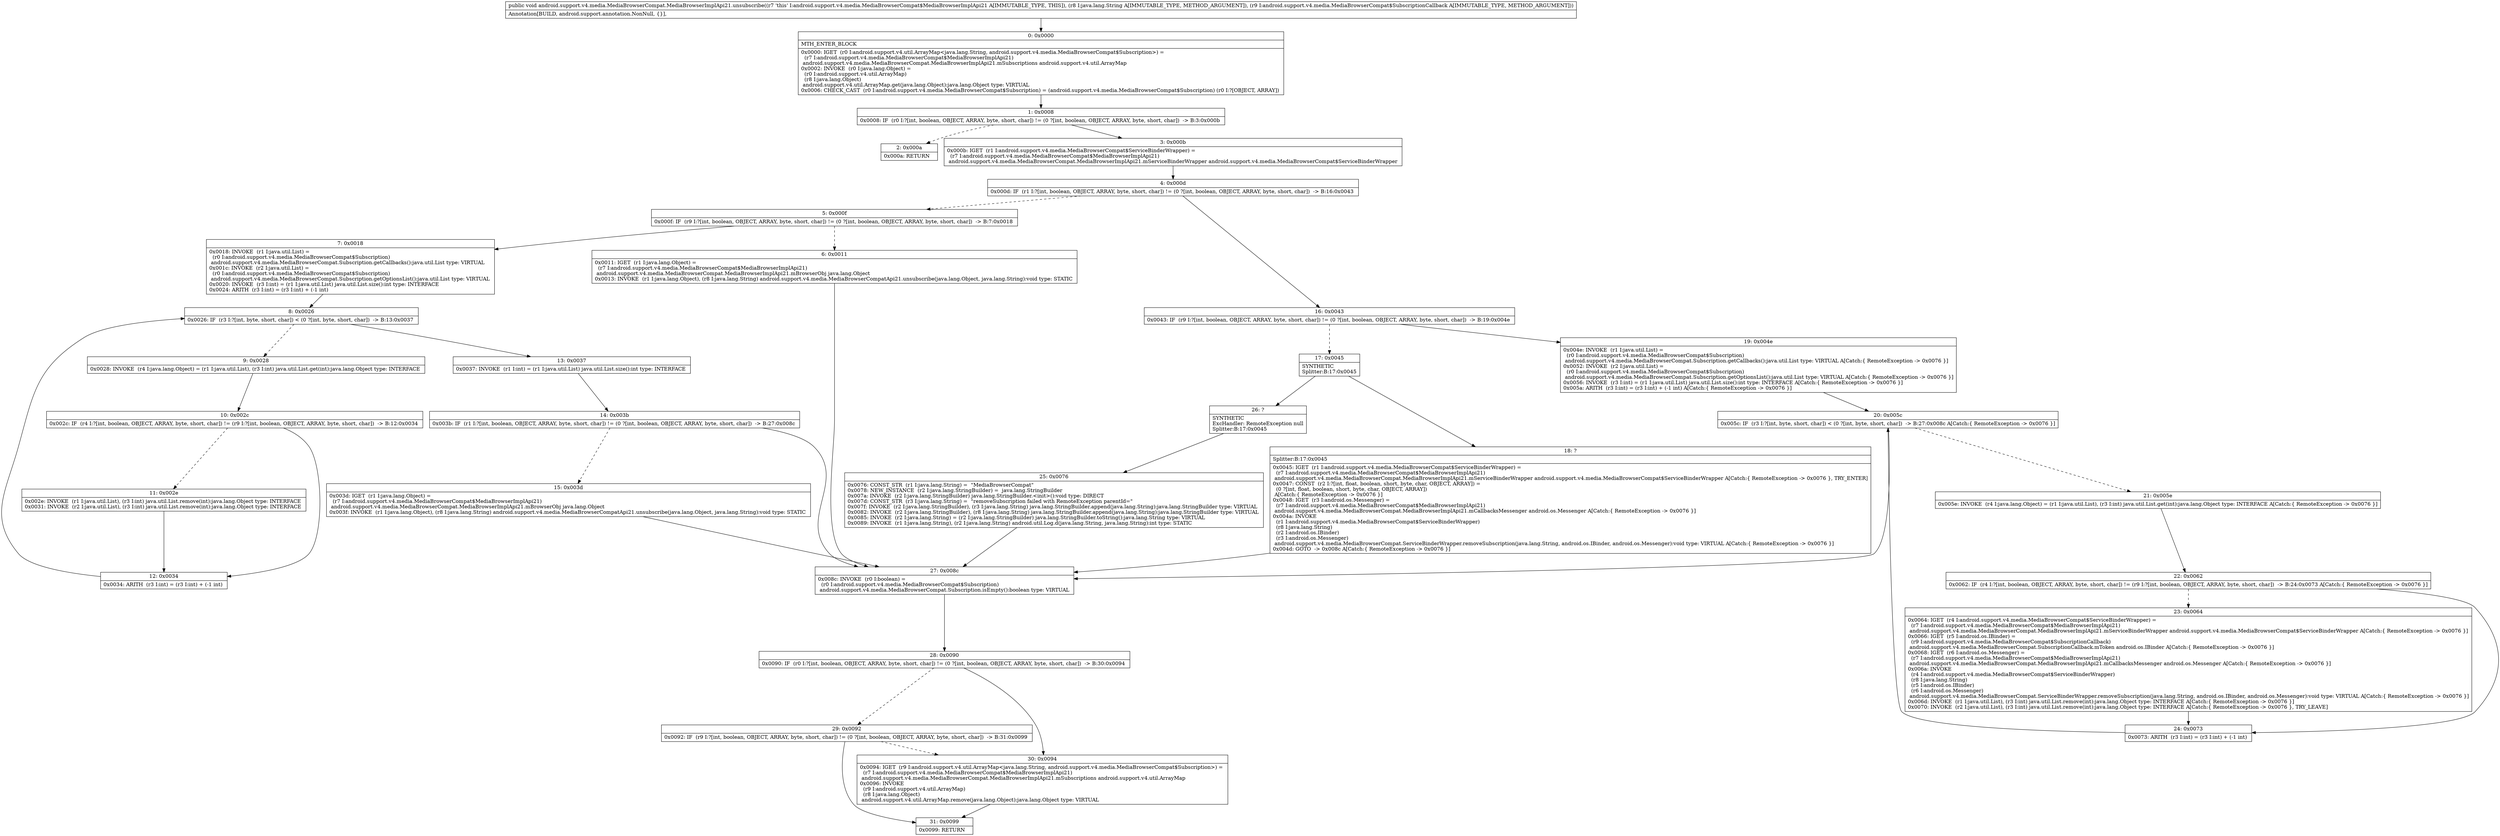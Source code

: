 digraph "CFG forandroid.support.v4.media.MediaBrowserCompat.MediaBrowserImplApi21.unsubscribe(Ljava\/lang\/String;Landroid\/support\/v4\/media\/MediaBrowserCompat$SubscriptionCallback;)V" {
Node_0 [shape=record,label="{0\:\ 0x0000|MTH_ENTER_BLOCK\l|0x0000: IGET  (r0 I:android.support.v4.util.ArrayMap\<java.lang.String, android.support.v4.media.MediaBrowserCompat$Subscription\>) = \l  (r7 I:android.support.v4.media.MediaBrowserCompat$MediaBrowserImplApi21)\l android.support.v4.media.MediaBrowserCompat.MediaBrowserImplApi21.mSubscriptions android.support.v4.util.ArrayMap \l0x0002: INVOKE  (r0 I:java.lang.Object) = \l  (r0 I:android.support.v4.util.ArrayMap)\l  (r8 I:java.lang.Object)\l android.support.v4.util.ArrayMap.get(java.lang.Object):java.lang.Object type: VIRTUAL \l0x0006: CHECK_CAST  (r0 I:android.support.v4.media.MediaBrowserCompat$Subscription) = (android.support.v4.media.MediaBrowserCompat$Subscription) (r0 I:?[OBJECT, ARRAY]) \l}"];
Node_1 [shape=record,label="{1\:\ 0x0008|0x0008: IF  (r0 I:?[int, boolean, OBJECT, ARRAY, byte, short, char]) != (0 ?[int, boolean, OBJECT, ARRAY, byte, short, char])  \-\> B:3:0x000b \l}"];
Node_2 [shape=record,label="{2\:\ 0x000a|0x000a: RETURN   \l}"];
Node_3 [shape=record,label="{3\:\ 0x000b|0x000b: IGET  (r1 I:android.support.v4.media.MediaBrowserCompat$ServiceBinderWrapper) = \l  (r7 I:android.support.v4.media.MediaBrowserCompat$MediaBrowserImplApi21)\l android.support.v4.media.MediaBrowserCompat.MediaBrowserImplApi21.mServiceBinderWrapper android.support.v4.media.MediaBrowserCompat$ServiceBinderWrapper \l}"];
Node_4 [shape=record,label="{4\:\ 0x000d|0x000d: IF  (r1 I:?[int, boolean, OBJECT, ARRAY, byte, short, char]) != (0 ?[int, boolean, OBJECT, ARRAY, byte, short, char])  \-\> B:16:0x0043 \l}"];
Node_5 [shape=record,label="{5\:\ 0x000f|0x000f: IF  (r9 I:?[int, boolean, OBJECT, ARRAY, byte, short, char]) != (0 ?[int, boolean, OBJECT, ARRAY, byte, short, char])  \-\> B:7:0x0018 \l}"];
Node_6 [shape=record,label="{6\:\ 0x0011|0x0011: IGET  (r1 I:java.lang.Object) = \l  (r7 I:android.support.v4.media.MediaBrowserCompat$MediaBrowserImplApi21)\l android.support.v4.media.MediaBrowserCompat.MediaBrowserImplApi21.mBrowserObj java.lang.Object \l0x0013: INVOKE  (r1 I:java.lang.Object), (r8 I:java.lang.String) android.support.v4.media.MediaBrowserCompatApi21.unsubscribe(java.lang.Object, java.lang.String):void type: STATIC \l}"];
Node_7 [shape=record,label="{7\:\ 0x0018|0x0018: INVOKE  (r1 I:java.util.List) = \l  (r0 I:android.support.v4.media.MediaBrowserCompat$Subscription)\l android.support.v4.media.MediaBrowserCompat.Subscription.getCallbacks():java.util.List type: VIRTUAL \l0x001c: INVOKE  (r2 I:java.util.List) = \l  (r0 I:android.support.v4.media.MediaBrowserCompat$Subscription)\l android.support.v4.media.MediaBrowserCompat.Subscription.getOptionsList():java.util.List type: VIRTUAL \l0x0020: INVOKE  (r3 I:int) = (r1 I:java.util.List) java.util.List.size():int type: INTERFACE \l0x0024: ARITH  (r3 I:int) = (r3 I:int) + (\-1 int) \l}"];
Node_8 [shape=record,label="{8\:\ 0x0026|0x0026: IF  (r3 I:?[int, byte, short, char]) \< (0 ?[int, byte, short, char])  \-\> B:13:0x0037 \l}"];
Node_9 [shape=record,label="{9\:\ 0x0028|0x0028: INVOKE  (r4 I:java.lang.Object) = (r1 I:java.util.List), (r3 I:int) java.util.List.get(int):java.lang.Object type: INTERFACE \l}"];
Node_10 [shape=record,label="{10\:\ 0x002c|0x002c: IF  (r4 I:?[int, boolean, OBJECT, ARRAY, byte, short, char]) != (r9 I:?[int, boolean, OBJECT, ARRAY, byte, short, char])  \-\> B:12:0x0034 \l}"];
Node_11 [shape=record,label="{11\:\ 0x002e|0x002e: INVOKE  (r1 I:java.util.List), (r3 I:int) java.util.List.remove(int):java.lang.Object type: INTERFACE \l0x0031: INVOKE  (r2 I:java.util.List), (r3 I:int) java.util.List.remove(int):java.lang.Object type: INTERFACE \l}"];
Node_12 [shape=record,label="{12\:\ 0x0034|0x0034: ARITH  (r3 I:int) = (r3 I:int) + (\-1 int) \l}"];
Node_13 [shape=record,label="{13\:\ 0x0037|0x0037: INVOKE  (r1 I:int) = (r1 I:java.util.List) java.util.List.size():int type: INTERFACE \l}"];
Node_14 [shape=record,label="{14\:\ 0x003b|0x003b: IF  (r1 I:?[int, boolean, OBJECT, ARRAY, byte, short, char]) != (0 ?[int, boolean, OBJECT, ARRAY, byte, short, char])  \-\> B:27:0x008c \l}"];
Node_15 [shape=record,label="{15\:\ 0x003d|0x003d: IGET  (r1 I:java.lang.Object) = \l  (r7 I:android.support.v4.media.MediaBrowserCompat$MediaBrowserImplApi21)\l android.support.v4.media.MediaBrowserCompat.MediaBrowserImplApi21.mBrowserObj java.lang.Object \l0x003f: INVOKE  (r1 I:java.lang.Object), (r8 I:java.lang.String) android.support.v4.media.MediaBrowserCompatApi21.unsubscribe(java.lang.Object, java.lang.String):void type: STATIC \l}"];
Node_16 [shape=record,label="{16\:\ 0x0043|0x0043: IF  (r9 I:?[int, boolean, OBJECT, ARRAY, byte, short, char]) != (0 ?[int, boolean, OBJECT, ARRAY, byte, short, char])  \-\> B:19:0x004e \l}"];
Node_17 [shape=record,label="{17\:\ 0x0045|SYNTHETIC\lSplitter:B:17:0x0045\l}"];
Node_18 [shape=record,label="{18\:\ ?|Splitter:B:17:0x0045\l|0x0045: IGET  (r1 I:android.support.v4.media.MediaBrowserCompat$ServiceBinderWrapper) = \l  (r7 I:android.support.v4.media.MediaBrowserCompat$MediaBrowserImplApi21)\l android.support.v4.media.MediaBrowserCompat.MediaBrowserImplApi21.mServiceBinderWrapper android.support.v4.media.MediaBrowserCompat$ServiceBinderWrapper A[Catch:\{ RemoteException \-\> 0x0076 \}, TRY_ENTER]\l0x0047: CONST  (r2 I:?[int, float, boolean, short, byte, char, OBJECT, ARRAY]) = \l  (0 ?[int, float, boolean, short, byte, char, OBJECT, ARRAY])\l A[Catch:\{ RemoteException \-\> 0x0076 \}]\l0x0048: IGET  (r3 I:android.os.Messenger) = \l  (r7 I:android.support.v4.media.MediaBrowserCompat$MediaBrowserImplApi21)\l android.support.v4.media.MediaBrowserCompat.MediaBrowserImplApi21.mCallbacksMessenger android.os.Messenger A[Catch:\{ RemoteException \-\> 0x0076 \}]\l0x004a: INVOKE  \l  (r1 I:android.support.v4.media.MediaBrowserCompat$ServiceBinderWrapper)\l  (r8 I:java.lang.String)\l  (r2 I:android.os.IBinder)\l  (r3 I:android.os.Messenger)\l android.support.v4.media.MediaBrowserCompat.ServiceBinderWrapper.removeSubscription(java.lang.String, android.os.IBinder, android.os.Messenger):void type: VIRTUAL A[Catch:\{ RemoteException \-\> 0x0076 \}]\l0x004d: GOTO  \-\> 0x008c A[Catch:\{ RemoteException \-\> 0x0076 \}]\l}"];
Node_19 [shape=record,label="{19\:\ 0x004e|0x004e: INVOKE  (r1 I:java.util.List) = \l  (r0 I:android.support.v4.media.MediaBrowserCompat$Subscription)\l android.support.v4.media.MediaBrowserCompat.Subscription.getCallbacks():java.util.List type: VIRTUAL A[Catch:\{ RemoteException \-\> 0x0076 \}]\l0x0052: INVOKE  (r2 I:java.util.List) = \l  (r0 I:android.support.v4.media.MediaBrowserCompat$Subscription)\l android.support.v4.media.MediaBrowserCompat.Subscription.getOptionsList():java.util.List type: VIRTUAL A[Catch:\{ RemoteException \-\> 0x0076 \}]\l0x0056: INVOKE  (r3 I:int) = (r1 I:java.util.List) java.util.List.size():int type: INTERFACE A[Catch:\{ RemoteException \-\> 0x0076 \}]\l0x005a: ARITH  (r3 I:int) = (r3 I:int) + (\-1 int) A[Catch:\{ RemoteException \-\> 0x0076 \}]\l}"];
Node_20 [shape=record,label="{20\:\ 0x005c|0x005c: IF  (r3 I:?[int, byte, short, char]) \< (0 ?[int, byte, short, char])  \-\> B:27:0x008c A[Catch:\{ RemoteException \-\> 0x0076 \}]\l}"];
Node_21 [shape=record,label="{21\:\ 0x005e|0x005e: INVOKE  (r4 I:java.lang.Object) = (r1 I:java.util.List), (r3 I:int) java.util.List.get(int):java.lang.Object type: INTERFACE A[Catch:\{ RemoteException \-\> 0x0076 \}]\l}"];
Node_22 [shape=record,label="{22\:\ 0x0062|0x0062: IF  (r4 I:?[int, boolean, OBJECT, ARRAY, byte, short, char]) != (r9 I:?[int, boolean, OBJECT, ARRAY, byte, short, char])  \-\> B:24:0x0073 A[Catch:\{ RemoteException \-\> 0x0076 \}]\l}"];
Node_23 [shape=record,label="{23\:\ 0x0064|0x0064: IGET  (r4 I:android.support.v4.media.MediaBrowserCompat$ServiceBinderWrapper) = \l  (r7 I:android.support.v4.media.MediaBrowserCompat$MediaBrowserImplApi21)\l android.support.v4.media.MediaBrowserCompat.MediaBrowserImplApi21.mServiceBinderWrapper android.support.v4.media.MediaBrowserCompat$ServiceBinderWrapper A[Catch:\{ RemoteException \-\> 0x0076 \}]\l0x0066: IGET  (r5 I:android.os.IBinder) = \l  (r9 I:android.support.v4.media.MediaBrowserCompat$SubscriptionCallback)\l android.support.v4.media.MediaBrowserCompat.SubscriptionCallback.mToken android.os.IBinder A[Catch:\{ RemoteException \-\> 0x0076 \}]\l0x0068: IGET  (r6 I:android.os.Messenger) = \l  (r7 I:android.support.v4.media.MediaBrowserCompat$MediaBrowserImplApi21)\l android.support.v4.media.MediaBrowserCompat.MediaBrowserImplApi21.mCallbacksMessenger android.os.Messenger A[Catch:\{ RemoteException \-\> 0x0076 \}]\l0x006a: INVOKE  \l  (r4 I:android.support.v4.media.MediaBrowserCompat$ServiceBinderWrapper)\l  (r8 I:java.lang.String)\l  (r5 I:android.os.IBinder)\l  (r6 I:android.os.Messenger)\l android.support.v4.media.MediaBrowserCompat.ServiceBinderWrapper.removeSubscription(java.lang.String, android.os.IBinder, android.os.Messenger):void type: VIRTUAL A[Catch:\{ RemoteException \-\> 0x0076 \}]\l0x006d: INVOKE  (r1 I:java.util.List), (r3 I:int) java.util.List.remove(int):java.lang.Object type: INTERFACE A[Catch:\{ RemoteException \-\> 0x0076 \}]\l0x0070: INVOKE  (r2 I:java.util.List), (r3 I:int) java.util.List.remove(int):java.lang.Object type: INTERFACE A[Catch:\{ RemoteException \-\> 0x0076 \}, TRY_LEAVE]\l}"];
Node_24 [shape=record,label="{24\:\ 0x0073|0x0073: ARITH  (r3 I:int) = (r3 I:int) + (\-1 int) \l}"];
Node_25 [shape=record,label="{25\:\ 0x0076|0x0076: CONST_STR  (r1 I:java.lang.String) =  \"MediaBrowserCompat\" \l0x0078: NEW_INSTANCE  (r2 I:java.lang.StringBuilder) =  java.lang.StringBuilder \l0x007a: INVOKE  (r2 I:java.lang.StringBuilder) java.lang.StringBuilder.\<init\>():void type: DIRECT \l0x007d: CONST_STR  (r3 I:java.lang.String) =  \"removeSubscription failed with RemoteException parentId=\" \l0x007f: INVOKE  (r2 I:java.lang.StringBuilder), (r3 I:java.lang.String) java.lang.StringBuilder.append(java.lang.String):java.lang.StringBuilder type: VIRTUAL \l0x0082: INVOKE  (r2 I:java.lang.StringBuilder), (r8 I:java.lang.String) java.lang.StringBuilder.append(java.lang.String):java.lang.StringBuilder type: VIRTUAL \l0x0085: INVOKE  (r2 I:java.lang.String) = (r2 I:java.lang.StringBuilder) java.lang.StringBuilder.toString():java.lang.String type: VIRTUAL \l0x0089: INVOKE  (r1 I:java.lang.String), (r2 I:java.lang.String) android.util.Log.d(java.lang.String, java.lang.String):int type: STATIC \l}"];
Node_26 [shape=record,label="{26\:\ ?|SYNTHETIC\lExcHandler: RemoteException null\lSplitter:B:17:0x0045\l}"];
Node_27 [shape=record,label="{27\:\ 0x008c|0x008c: INVOKE  (r0 I:boolean) = \l  (r0 I:android.support.v4.media.MediaBrowserCompat$Subscription)\l android.support.v4.media.MediaBrowserCompat.Subscription.isEmpty():boolean type: VIRTUAL \l}"];
Node_28 [shape=record,label="{28\:\ 0x0090|0x0090: IF  (r0 I:?[int, boolean, OBJECT, ARRAY, byte, short, char]) != (0 ?[int, boolean, OBJECT, ARRAY, byte, short, char])  \-\> B:30:0x0094 \l}"];
Node_29 [shape=record,label="{29\:\ 0x0092|0x0092: IF  (r9 I:?[int, boolean, OBJECT, ARRAY, byte, short, char]) != (0 ?[int, boolean, OBJECT, ARRAY, byte, short, char])  \-\> B:31:0x0099 \l}"];
Node_30 [shape=record,label="{30\:\ 0x0094|0x0094: IGET  (r9 I:android.support.v4.util.ArrayMap\<java.lang.String, android.support.v4.media.MediaBrowserCompat$Subscription\>) = \l  (r7 I:android.support.v4.media.MediaBrowserCompat$MediaBrowserImplApi21)\l android.support.v4.media.MediaBrowserCompat.MediaBrowserImplApi21.mSubscriptions android.support.v4.util.ArrayMap \l0x0096: INVOKE  \l  (r9 I:android.support.v4.util.ArrayMap)\l  (r8 I:java.lang.Object)\l android.support.v4.util.ArrayMap.remove(java.lang.Object):java.lang.Object type: VIRTUAL \l}"];
Node_31 [shape=record,label="{31\:\ 0x0099|0x0099: RETURN   \l}"];
MethodNode[shape=record,label="{public void android.support.v4.media.MediaBrowserCompat.MediaBrowserImplApi21.unsubscribe((r7 'this' I:android.support.v4.media.MediaBrowserCompat$MediaBrowserImplApi21 A[IMMUTABLE_TYPE, THIS]), (r8 I:java.lang.String A[IMMUTABLE_TYPE, METHOD_ARGUMENT]), (r9 I:android.support.v4.media.MediaBrowserCompat$SubscriptionCallback A[IMMUTABLE_TYPE, METHOD_ARGUMENT]))  | Annotation[BUILD, android.support.annotation.NonNull, \{\}], \l}"];
MethodNode -> Node_0;
Node_0 -> Node_1;
Node_1 -> Node_2[style=dashed];
Node_1 -> Node_3;
Node_3 -> Node_4;
Node_4 -> Node_5[style=dashed];
Node_4 -> Node_16;
Node_5 -> Node_6[style=dashed];
Node_5 -> Node_7;
Node_6 -> Node_27;
Node_7 -> Node_8;
Node_8 -> Node_9[style=dashed];
Node_8 -> Node_13;
Node_9 -> Node_10;
Node_10 -> Node_11[style=dashed];
Node_10 -> Node_12;
Node_11 -> Node_12;
Node_12 -> Node_8;
Node_13 -> Node_14;
Node_14 -> Node_15[style=dashed];
Node_14 -> Node_27;
Node_15 -> Node_27;
Node_16 -> Node_17[style=dashed];
Node_16 -> Node_19;
Node_17 -> Node_18;
Node_17 -> Node_26;
Node_18 -> Node_27;
Node_19 -> Node_20;
Node_20 -> Node_21[style=dashed];
Node_20 -> Node_27;
Node_21 -> Node_22;
Node_22 -> Node_23[style=dashed];
Node_22 -> Node_24;
Node_23 -> Node_24;
Node_24 -> Node_20;
Node_25 -> Node_27;
Node_26 -> Node_25;
Node_27 -> Node_28;
Node_28 -> Node_29[style=dashed];
Node_28 -> Node_30;
Node_29 -> Node_30[style=dashed];
Node_29 -> Node_31;
Node_30 -> Node_31;
}

